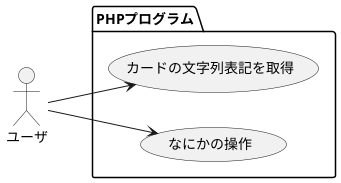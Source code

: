 @startuml


left to right direction

actor ユーザ

package "PHPプログラム" {
    usecase カードの文字列表記を取得
    usecase なにかの操作
}


ユーザ --> カードの文字列表記を取得
ユーザ --> なにかの操作



@enduml
